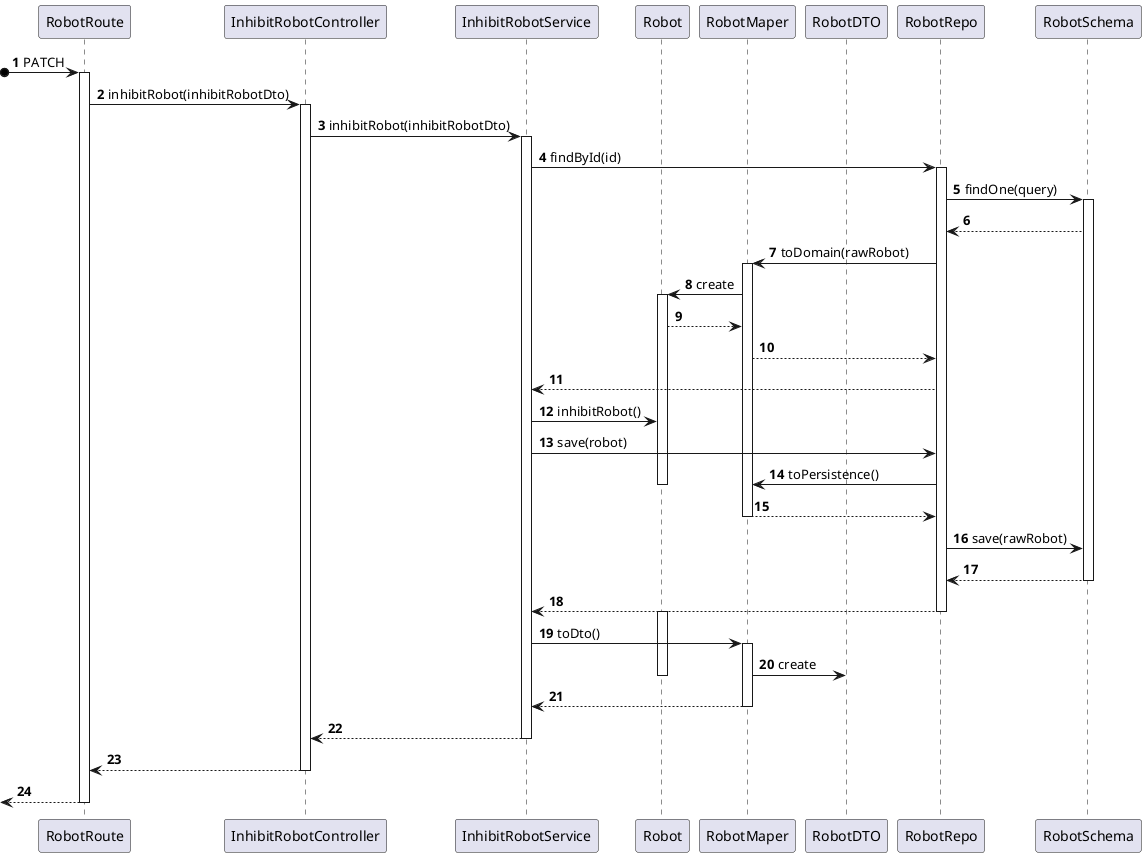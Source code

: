 @startuml ProcessViewLevel3
'https://plantuml.com/sequence-diagram

autonumber
participant RobotRoute
participant InhibitRobotController
participant InhibitRobotService
participant Robot
participant RobotMaper
participant RobotDTO
participant RobotRepo
participant RobotSchema

?o->RobotRoute : PATCH
activate RobotRoute

RobotRoute -> InhibitRobotController : inhibitRobot(inhibitRobotDto)
activate InhibitRobotController

InhibitRobotController -> InhibitRobotService : inhibitRobot(inhibitRobotDto)
activate InhibitRobotService

InhibitRobotService -> RobotRepo : findById(id)
activate RobotRepo

RobotRepo -> RobotSchema : findOne(query)
activate RobotSchema

RobotSchema --> RobotRepo

RobotRepo -> RobotMaper : toDomain(rawRobot)
activate RobotMaper

RobotMaper -> Robot : create
activate Robot

Robot --> RobotMaper

RobotMaper --> RobotRepo

RobotRepo --> InhibitRobotService


InhibitRobotService -> Robot : inhibitRobot()

InhibitRobotService -> RobotRepo : save(robot)

RobotRepo -> RobotMaper : toPersistence()
deactivate Robot

RobotMaper --> RobotRepo
deactivate RobotMaper

RobotRepo -> RobotSchema : save(rawRobot)

RobotSchema --> RobotRepo
deactivate RobotSchema

RobotRepo --> InhibitRobotService
deactivate RobotRepo
activate Robot

InhibitRobotService -> RobotMaper : toDto()
activate RobotMaper

RobotMaper -> RobotDTO : create
deactivate Robot

RobotMaper --> InhibitRobotService
deactivate RobotMaper

InhibitRobotService --> InhibitRobotController 
deactivate InhibitRobotService

InhibitRobotController --> RobotRoute
deactivate InhibitRobotController

<-- RobotRoute
deactivate RobotRoute

@enduml